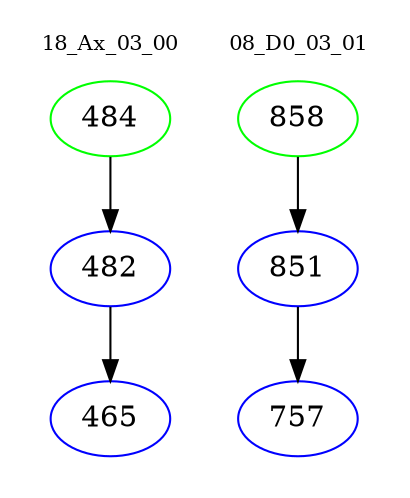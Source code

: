 digraph{
subgraph cluster_0 {
color = white
label = "18_Ax_03_00";
fontsize=10;
T0_484 [label="484", color="green"]
T0_484 -> T0_482 [color="black"]
T0_482 [label="482", color="blue"]
T0_482 -> T0_465 [color="black"]
T0_465 [label="465", color="blue"]
}
subgraph cluster_1 {
color = white
label = "08_D0_03_01";
fontsize=10;
T1_858 [label="858", color="green"]
T1_858 -> T1_851 [color="black"]
T1_851 [label="851", color="blue"]
T1_851 -> T1_757 [color="black"]
T1_757 [label="757", color="blue"]
}
}
